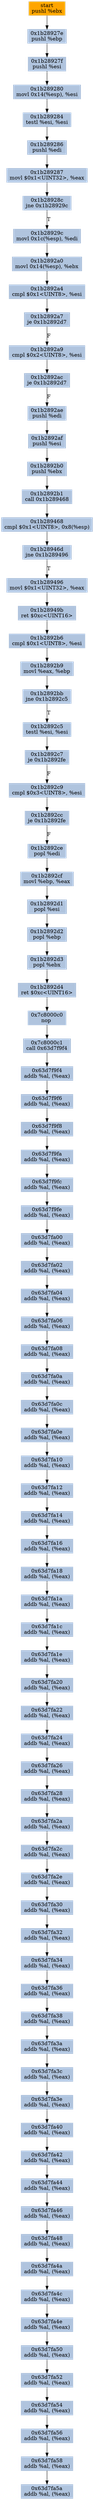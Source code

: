 digraph G {
node[shape=rectangle,style=filled,fillcolor=lightsteelblue,color=lightsteelblue]
bgcolor="transparent"
a0x1b28927dpushl_ebx[label="start\npushl %ebx",color="lightgrey",fillcolor="orange"];
a0x1b28927epushl_ebp[label="0x1b28927e\npushl %ebp"];
a0x1b28927fpushl_esi[label="0x1b28927f\npushl %esi"];
a0x1b289280movl_0x14esp__esi[label="0x1b289280\nmovl 0x14(%esp), %esi"];
a0x1b289284testl_esi_esi[label="0x1b289284\ntestl %esi, %esi"];
a0x1b289286pushl_edi[label="0x1b289286\npushl %edi"];
a0x1b289287movl_0x1UINT32_eax[label="0x1b289287\nmovl $0x1<UINT32>, %eax"];
a0x1b28928cjne_0x1b28929c[label="0x1b28928c\njne 0x1b28929c"];
a0x1b28929cmovl_0x1cesp__edi[label="0x1b28929c\nmovl 0x1c(%esp), %edi"];
a0x1b2892a0movl_0x14esp__ebx[label="0x1b2892a0\nmovl 0x14(%esp), %ebx"];
a0x1b2892a4cmpl_0x1UINT8_esi[label="0x1b2892a4\ncmpl $0x1<UINT8>, %esi"];
a0x1b2892a7je_0x1b2892d7[label="0x1b2892a7\nje 0x1b2892d7"];
a0x1b2892a9cmpl_0x2UINT8_esi[label="0x1b2892a9\ncmpl $0x2<UINT8>, %esi"];
a0x1b2892acje_0x1b2892d7[label="0x1b2892ac\nje 0x1b2892d7"];
a0x1b2892aepushl_edi[label="0x1b2892ae\npushl %edi"];
a0x1b2892afpushl_esi[label="0x1b2892af\npushl %esi"];
a0x1b2892b0pushl_ebx[label="0x1b2892b0\npushl %ebx"];
a0x1b2892b1call_0x1b289468[label="0x1b2892b1\ncall 0x1b289468"];
a0x1b289468cmpl_0x1UINT8_0x8esp_[label="0x1b289468\ncmpl $0x1<UINT8>, 0x8(%esp)"];
a0x1b28946djne_0x1b289496[label="0x1b28946d\njne 0x1b289496"];
a0x1b289496movl_0x1UINT32_eax[label="0x1b289496\nmovl $0x1<UINT32>, %eax"];
a0x1b28949bret_0xcUINT16[label="0x1b28949b\nret $0xc<UINT16>"];
a0x1b2892b6cmpl_0x1UINT8_esi[label="0x1b2892b6\ncmpl $0x1<UINT8>, %esi"];
a0x1b2892b9movl_eax_ebp[label="0x1b2892b9\nmovl %eax, %ebp"];
a0x1b2892bbjne_0x1b2892c5[label="0x1b2892bb\njne 0x1b2892c5"];
a0x1b2892c5testl_esi_esi[label="0x1b2892c5\ntestl %esi, %esi"];
a0x1b2892c7je_0x1b2892fe[label="0x1b2892c7\nje 0x1b2892fe"];
a0x1b2892c9cmpl_0x3UINT8_esi[label="0x1b2892c9\ncmpl $0x3<UINT8>, %esi"];
a0x1b2892ccje_0x1b2892fe[label="0x1b2892cc\nje 0x1b2892fe"];
a0x1b2892cepopl_edi[label="0x1b2892ce\npopl %edi"];
a0x1b2892cfmovl_ebp_eax[label="0x1b2892cf\nmovl %ebp, %eax"];
a0x1b2892d1popl_esi[label="0x1b2892d1\npopl %esi"];
a0x1b2892d2popl_ebp[label="0x1b2892d2\npopl %ebp"];
a0x1b2892d3popl_ebx[label="0x1b2892d3\npopl %ebx"];
a0x1b2892d4ret_0xcUINT16[label="0x1b2892d4\nret $0xc<UINT16>"];
a0x7c8000c0nop_[label="0x7c8000c0\nnop "];
a0x7c8000c1call_0x63d7f9f4[label="0x7c8000c1\ncall 0x63d7f9f4"];
a0x63d7f9f4addb_al_eax_[label="0x63d7f9f4\naddb %al, (%eax)"];
a0x63d7f9f6addb_al_eax_[label="0x63d7f9f6\naddb %al, (%eax)"];
a0x63d7f9f8addb_al_eax_[label="0x63d7f9f8\naddb %al, (%eax)"];
a0x63d7f9faaddb_al_eax_[label="0x63d7f9fa\naddb %al, (%eax)"];
a0x63d7f9fcaddb_al_eax_[label="0x63d7f9fc\naddb %al, (%eax)"];
a0x63d7f9feaddb_al_eax_[label="0x63d7f9fe\naddb %al, (%eax)"];
a0x63d7fa00addb_al_eax_[label="0x63d7fa00\naddb %al, (%eax)"];
a0x63d7fa02addb_al_eax_[label="0x63d7fa02\naddb %al, (%eax)"];
a0x63d7fa04addb_al_eax_[label="0x63d7fa04\naddb %al, (%eax)"];
a0x63d7fa06addb_al_eax_[label="0x63d7fa06\naddb %al, (%eax)"];
a0x63d7fa08addb_al_eax_[label="0x63d7fa08\naddb %al, (%eax)"];
a0x63d7fa0aaddb_al_eax_[label="0x63d7fa0a\naddb %al, (%eax)"];
a0x63d7fa0caddb_al_eax_[label="0x63d7fa0c\naddb %al, (%eax)"];
a0x63d7fa0eaddb_al_eax_[label="0x63d7fa0e\naddb %al, (%eax)"];
a0x63d7fa10addb_al_eax_[label="0x63d7fa10\naddb %al, (%eax)"];
a0x63d7fa12addb_al_eax_[label="0x63d7fa12\naddb %al, (%eax)"];
a0x63d7fa14addb_al_eax_[label="0x63d7fa14\naddb %al, (%eax)"];
a0x63d7fa16addb_al_eax_[label="0x63d7fa16\naddb %al, (%eax)"];
a0x63d7fa18addb_al_eax_[label="0x63d7fa18\naddb %al, (%eax)"];
a0x63d7fa1aaddb_al_eax_[label="0x63d7fa1a\naddb %al, (%eax)"];
a0x63d7fa1caddb_al_eax_[label="0x63d7fa1c\naddb %al, (%eax)"];
a0x63d7fa1eaddb_al_eax_[label="0x63d7fa1e\naddb %al, (%eax)"];
a0x63d7fa20addb_al_eax_[label="0x63d7fa20\naddb %al, (%eax)"];
a0x63d7fa22addb_al_eax_[label="0x63d7fa22\naddb %al, (%eax)"];
a0x63d7fa24addb_al_eax_[label="0x63d7fa24\naddb %al, (%eax)"];
a0x63d7fa26addb_al_eax_[label="0x63d7fa26\naddb %al, (%eax)"];
a0x63d7fa28addb_al_eax_[label="0x63d7fa28\naddb %al, (%eax)"];
a0x63d7fa2aaddb_al_eax_[label="0x63d7fa2a\naddb %al, (%eax)"];
a0x63d7fa2caddb_al_eax_[label="0x63d7fa2c\naddb %al, (%eax)"];
a0x63d7fa2eaddb_al_eax_[label="0x63d7fa2e\naddb %al, (%eax)"];
a0x63d7fa30addb_al_eax_[label="0x63d7fa30\naddb %al, (%eax)"];
a0x63d7fa32addb_al_eax_[label="0x63d7fa32\naddb %al, (%eax)"];
a0x63d7fa34addb_al_eax_[label="0x63d7fa34\naddb %al, (%eax)"];
a0x63d7fa36addb_al_eax_[label="0x63d7fa36\naddb %al, (%eax)"];
a0x63d7fa38addb_al_eax_[label="0x63d7fa38\naddb %al, (%eax)"];
a0x63d7fa3aaddb_al_eax_[label="0x63d7fa3a\naddb %al, (%eax)"];
a0x63d7fa3caddb_al_eax_[label="0x63d7fa3c\naddb %al, (%eax)"];
a0x63d7fa3eaddb_al_eax_[label="0x63d7fa3e\naddb %al, (%eax)"];
a0x63d7fa40addb_al_eax_[label="0x63d7fa40\naddb %al, (%eax)"];
a0x63d7fa42addb_al_eax_[label="0x63d7fa42\naddb %al, (%eax)"];
a0x63d7fa44addb_al_eax_[label="0x63d7fa44\naddb %al, (%eax)"];
a0x63d7fa46addb_al_eax_[label="0x63d7fa46\naddb %al, (%eax)"];
a0x63d7fa48addb_al_eax_[label="0x63d7fa48\naddb %al, (%eax)"];
a0x63d7fa4aaddb_al_eax_[label="0x63d7fa4a\naddb %al, (%eax)"];
a0x63d7fa4caddb_al_eax_[label="0x63d7fa4c\naddb %al, (%eax)"];
a0x63d7fa4eaddb_al_eax_[label="0x63d7fa4e\naddb %al, (%eax)"];
a0x63d7fa50addb_al_eax_[label="0x63d7fa50\naddb %al, (%eax)"];
a0x63d7fa52addb_al_eax_[label="0x63d7fa52\naddb %al, (%eax)"];
a0x63d7fa54addb_al_eax_[label="0x63d7fa54\naddb %al, (%eax)"];
a0x63d7fa56addb_al_eax_[label="0x63d7fa56\naddb %al, (%eax)"];
a0x63d7fa58addb_al_eax_[label="0x63d7fa58\naddb %al, (%eax)"];
a0x63d7fa5aaddb_al_eax_[label="0x63d7fa5a\naddb %al, (%eax)"];
a0x1b28927dpushl_ebx -> a0x1b28927epushl_ebp [color="#000000"];
a0x1b28927epushl_ebp -> a0x1b28927fpushl_esi [color="#000000"];
a0x1b28927fpushl_esi -> a0x1b289280movl_0x14esp__esi [color="#000000"];
a0x1b289280movl_0x14esp__esi -> a0x1b289284testl_esi_esi [color="#000000"];
a0x1b289284testl_esi_esi -> a0x1b289286pushl_edi [color="#000000"];
a0x1b289286pushl_edi -> a0x1b289287movl_0x1UINT32_eax [color="#000000"];
a0x1b289287movl_0x1UINT32_eax -> a0x1b28928cjne_0x1b28929c [color="#000000"];
a0x1b28928cjne_0x1b28929c -> a0x1b28929cmovl_0x1cesp__edi [color="#000000",label="T"];
a0x1b28929cmovl_0x1cesp__edi -> a0x1b2892a0movl_0x14esp__ebx [color="#000000"];
a0x1b2892a0movl_0x14esp__ebx -> a0x1b2892a4cmpl_0x1UINT8_esi [color="#000000"];
a0x1b2892a4cmpl_0x1UINT8_esi -> a0x1b2892a7je_0x1b2892d7 [color="#000000"];
a0x1b2892a7je_0x1b2892d7 -> a0x1b2892a9cmpl_0x2UINT8_esi [color="#000000",label="F"];
a0x1b2892a9cmpl_0x2UINT8_esi -> a0x1b2892acje_0x1b2892d7 [color="#000000"];
a0x1b2892acje_0x1b2892d7 -> a0x1b2892aepushl_edi [color="#000000",label="F"];
a0x1b2892aepushl_edi -> a0x1b2892afpushl_esi [color="#000000"];
a0x1b2892afpushl_esi -> a0x1b2892b0pushl_ebx [color="#000000"];
a0x1b2892b0pushl_ebx -> a0x1b2892b1call_0x1b289468 [color="#000000"];
a0x1b2892b1call_0x1b289468 -> a0x1b289468cmpl_0x1UINT8_0x8esp_ [color="#000000"];
a0x1b289468cmpl_0x1UINT8_0x8esp_ -> a0x1b28946djne_0x1b289496 [color="#000000"];
a0x1b28946djne_0x1b289496 -> a0x1b289496movl_0x1UINT32_eax [color="#000000",label="T"];
a0x1b289496movl_0x1UINT32_eax -> a0x1b28949bret_0xcUINT16 [color="#000000"];
a0x1b28949bret_0xcUINT16 -> a0x1b2892b6cmpl_0x1UINT8_esi [color="#000000"];
a0x1b2892b6cmpl_0x1UINT8_esi -> a0x1b2892b9movl_eax_ebp [color="#000000"];
a0x1b2892b9movl_eax_ebp -> a0x1b2892bbjne_0x1b2892c5 [color="#000000"];
a0x1b2892bbjne_0x1b2892c5 -> a0x1b2892c5testl_esi_esi [color="#000000",label="T"];
a0x1b2892c5testl_esi_esi -> a0x1b2892c7je_0x1b2892fe [color="#000000"];
a0x1b2892c7je_0x1b2892fe -> a0x1b2892c9cmpl_0x3UINT8_esi [color="#000000",label="F"];
a0x1b2892c9cmpl_0x3UINT8_esi -> a0x1b2892ccje_0x1b2892fe [color="#000000"];
a0x1b2892ccje_0x1b2892fe -> a0x1b2892cepopl_edi [color="#000000",label="F"];
a0x1b2892cepopl_edi -> a0x1b2892cfmovl_ebp_eax [color="#000000"];
a0x1b2892cfmovl_ebp_eax -> a0x1b2892d1popl_esi [color="#000000"];
a0x1b2892d1popl_esi -> a0x1b2892d2popl_ebp [color="#000000"];
a0x1b2892d2popl_ebp -> a0x1b2892d3popl_ebx [color="#000000"];
a0x1b2892d3popl_ebx -> a0x1b2892d4ret_0xcUINT16 [color="#000000"];
a0x1b2892d4ret_0xcUINT16 -> a0x7c8000c0nop_ [color="#000000"];
a0x7c8000c0nop_ -> a0x7c8000c1call_0x63d7f9f4 [color="#000000"];
a0x7c8000c1call_0x63d7f9f4 -> a0x63d7f9f4addb_al_eax_ [color="#000000"];
a0x63d7f9f4addb_al_eax_ -> a0x63d7f9f6addb_al_eax_ [color="#000000"];
a0x63d7f9f6addb_al_eax_ -> a0x63d7f9f8addb_al_eax_ [color="#000000"];
a0x63d7f9f8addb_al_eax_ -> a0x63d7f9faaddb_al_eax_ [color="#000000"];
a0x63d7f9faaddb_al_eax_ -> a0x63d7f9fcaddb_al_eax_ [color="#000000"];
a0x63d7f9fcaddb_al_eax_ -> a0x63d7f9feaddb_al_eax_ [color="#000000"];
a0x63d7f9feaddb_al_eax_ -> a0x63d7fa00addb_al_eax_ [color="#000000"];
a0x63d7fa00addb_al_eax_ -> a0x63d7fa02addb_al_eax_ [color="#000000"];
a0x63d7fa02addb_al_eax_ -> a0x63d7fa04addb_al_eax_ [color="#000000"];
a0x63d7fa04addb_al_eax_ -> a0x63d7fa06addb_al_eax_ [color="#000000"];
a0x63d7fa06addb_al_eax_ -> a0x63d7fa08addb_al_eax_ [color="#000000"];
a0x63d7fa08addb_al_eax_ -> a0x63d7fa0aaddb_al_eax_ [color="#000000"];
a0x63d7fa0aaddb_al_eax_ -> a0x63d7fa0caddb_al_eax_ [color="#000000"];
a0x63d7fa0caddb_al_eax_ -> a0x63d7fa0eaddb_al_eax_ [color="#000000"];
a0x63d7fa0eaddb_al_eax_ -> a0x63d7fa10addb_al_eax_ [color="#000000"];
a0x63d7fa10addb_al_eax_ -> a0x63d7fa12addb_al_eax_ [color="#000000"];
a0x63d7fa12addb_al_eax_ -> a0x63d7fa14addb_al_eax_ [color="#000000"];
a0x63d7fa14addb_al_eax_ -> a0x63d7fa16addb_al_eax_ [color="#000000"];
a0x63d7fa16addb_al_eax_ -> a0x63d7fa18addb_al_eax_ [color="#000000"];
a0x63d7fa18addb_al_eax_ -> a0x63d7fa1aaddb_al_eax_ [color="#000000"];
a0x63d7fa1aaddb_al_eax_ -> a0x63d7fa1caddb_al_eax_ [color="#000000"];
a0x63d7fa1caddb_al_eax_ -> a0x63d7fa1eaddb_al_eax_ [color="#000000"];
a0x63d7fa1eaddb_al_eax_ -> a0x63d7fa20addb_al_eax_ [color="#000000"];
a0x63d7fa20addb_al_eax_ -> a0x63d7fa22addb_al_eax_ [color="#000000"];
a0x63d7fa22addb_al_eax_ -> a0x63d7fa24addb_al_eax_ [color="#000000"];
a0x63d7fa24addb_al_eax_ -> a0x63d7fa26addb_al_eax_ [color="#000000"];
a0x63d7fa26addb_al_eax_ -> a0x63d7fa28addb_al_eax_ [color="#000000"];
a0x63d7fa28addb_al_eax_ -> a0x63d7fa2aaddb_al_eax_ [color="#000000"];
a0x63d7fa2aaddb_al_eax_ -> a0x63d7fa2caddb_al_eax_ [color="#000000"];
a0x63d7fa2caddb_al_eax_ -> a0x63d7fa2eaddb_al_eax_ [color="#000000"];
a0x63d7fa2eaddb_al_eax_ -> a0x63d7fa30addb_al_eax_ [color="#000000"];
a0x63d7fa30addb_al_eax_ -> a0x63d7fa32addb_al_eax_ [color="#000000"];
a0x63d7fa32addb_al_eax_ -> a0x63d7fa34addb_al_eax_ [color="#000000"];
a0x63d7fa34addb_al_eax_ -> a0x63d7fa36addb_al_eax_ [color="#000000"];
a0x63d7fa36addb_al_eax_ -> a0x63d7fa38addb_al_eax_ [color="#000000"];
a0x63d7fa38addb_al_eax_ -> a0x63d7fa3aaddb_al_eax_ [color="#000000"];
a0x63d7fa3aaddb_al_eax_ -> a0x63d7fa3caddb_al_eax_ [color="#000000"];
a0x63d7fa3caddb_al_eax_ -> a0x63d7fa3eaddb_al_eax_ [color="#000000"];
a0x63d7fa3eaddb_al_eax_ -> a0x63d7fa40addb_al_eax_ [color="#000000"];
a0x63d7fa40addb_al_eax_ -> a0x63d7fa42addb_al_eax_ [color="#000000"];
a0x63d7fa42addb_al_eax_ -> a0x63d7fa44addb_al_eax_ [color="#000000"];
a0x63d7fa44addb_al_eax_ -> a0x63d7fa46addb_al_eax_ [color="#000000"];
a0x63d7fa46addb_al_eax_ -> a0x63d7fa48addb_al_eax_ [color="#000000"];
a0x63d7fa48addb_al_eax_ -> a0x63d7fa4aaddb_al_eax_ [color="#000000"];
a0x63d7fa4aaddb_al_eax_ -> a0x63d7fa4caddb_al_eax_ [color="#000000"];
a0x63d7fa4caddb_al_eax_ -> a0x63d7fa4eaddb_al_eax_ [color="#000000"];
a0x63d7fa4eaddb_al_eax_ -> a0x63d7fa50addb_al_eax_ [color="#000000"];
a0x63d7fa50addb_al_eax_ -> a0x63d7fa52addb_al_eax_ [color="#000000"];
a0x63d7fa52addb_al_eax_ -> a0x63d7fa54addb_al_eax_ [color="#000000"];
a0x63d7fa54addb_al_eax_ -> a0x63d7fa56addb_al_eax_ [color="#000000"];
a0x63d7fa56addb_al_eax_ -> a0x63d7fa58addb_al_eax_ [color="#000000"];
a0x63d7fa58addb_al_eax_ -> a0x63d7fa5aaddb_al_eax_ [color="#000000"];
}
